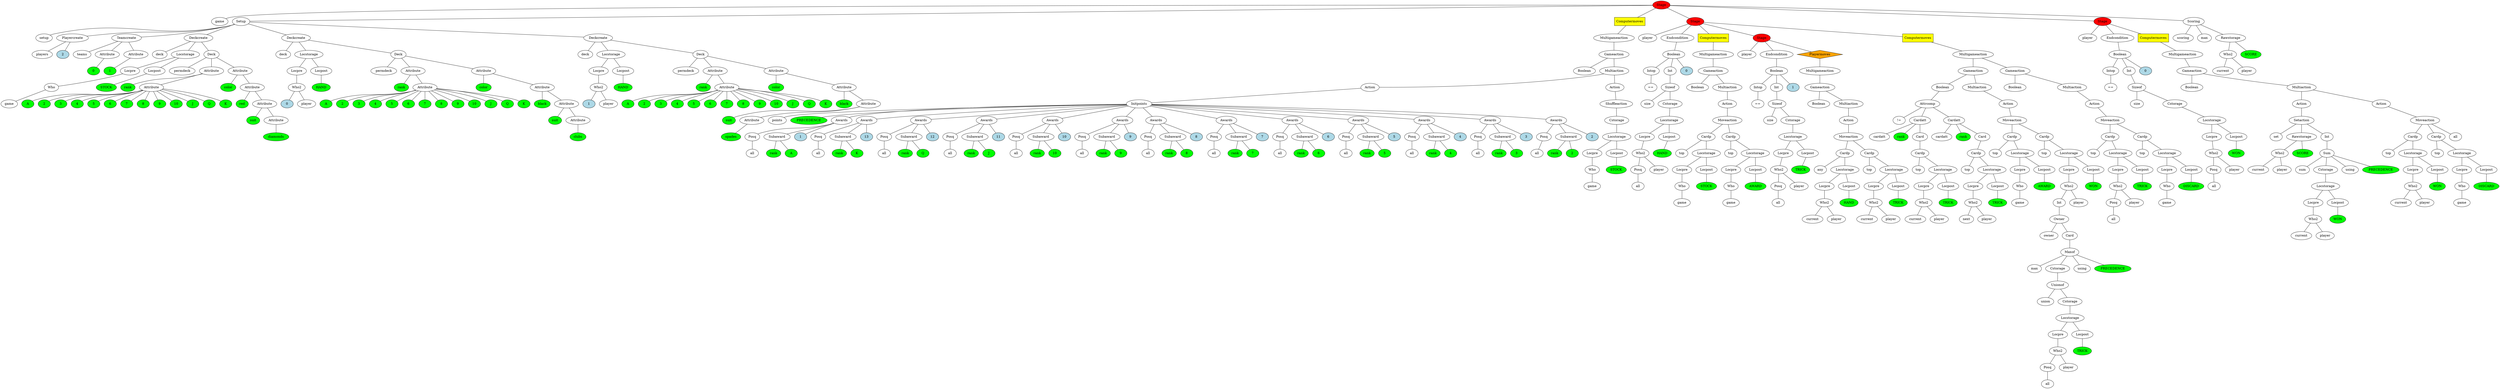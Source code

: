 graph tree{NODE0 [label="Stage" style=filled fillcolor="red"]
NODE0_1 [label="game"]
NODE0 -- NODE0_1
NODE0_2 [label="Setup" ]
NODE0_2_1 [label="setup"]
NODE0_2 -- NODE0_2_1
NODE0_2_2 [label="Playercreate" ]
NODE0_2_2_2 [label="players"]
NODE0_2_2 -- NODE0_2_2_2
NODE0_2_2_3 [label="2" style=filled fillcolor="lightblue"]
NODE0_2_2 -- NODE0_2_2_3
NODE0_2 -- NODE0_2_2
NODE0_2_4 [label="Teamcreate" ]
NODE0_2_4_1 [label="teams"]
NODE0_2_4 -- NODE0_2_4_1
NODE0_2_4_2 [label="Attribute" ]
NODE0_2_4_2_1 [fillcolor="green" style=filled label="0"]
NODE0_2_4_2 -- NODE0_2_4_2_1
NODE0_2_4 -- NODE0_2_4_2
NODE0_2_4_3 [label="Attribute" ]
NODE0_2_4_3_1 [fillcolor="green" style=filled label="1"]
NODE0_2_4_3 -- NODE0_2_4_3_1
NODE0_2_4 -- NODE0_2_4_3
NODE0_2 -- NODE0_2_4
NODE0_2_6 [label="Deckcreate" ]
NODE0_2_6_2 [label="deck"]
NODE0_2_6 -- NODE0_2_6_2
NODE0_2_6_3 [label="Locstorage" ]
NODE0_2_6_3_1 [label="Locpre" ]
NODE0_2_6_3_1_0 [label="Who" ]
NODE0_2_6_3_1_0_0 [label="game"]
NODE0_2_6_3_1_0 -- NODE0_2_6_3_1_0_0
NODE0_2_6_3_1 -- NODE0_2_6_3_1_0
NODE0_2_6_3 -- NODE0_2_6_3_1
NODE0_2_6_3_3 [label="Locpost" ]
NODE0_2_6_3_3_0 [fillcolor="green" style=filled label="STOCK"]
NODE0_2_6_3_3 -- NODE0_2_6_3_3_0
NODE0_2_6_3 -- NODE0_2_6_3_3
NODE0_2_6 -- NODE0_2_6_3
NODE0_2_6_4 [label="Deck" ]
NODE0_2_6_4_1 [label="permdeck"]
NODE0_2_6_4 -- NODE0_2_6_4_1
NODE0_2_6_4_2 [label="Attribute" ]
NODE0_2_6_4_2_1 [fillcolor="green" style=filled label="rank"]
NODE0_2_6_4_2 -- NODE0_2_6_4_2_1
NODE0_2_6_4_2_2 [label="Attribute" ]
NODE0_2_6_4_2_2_1 [fillcolor="green" style=filled label="A"]
NODE0_2_6_4_2_2 -- NODE0_2_6_4_2_2_1
NODE0_2_6_4_2_2_3 [fillcolor="green" style=filled label="2"]
NODE0_2_6_4_2_2 -- NODE0_2_6_4_2_2_3
NODE0_2_6_4_2_2_5 [fillcolor="green" style=filled label="3"]
NODE0_2_6_4_2_2 -- NODE0_2_6_4_2_2_5
NODE0_2_6_4_2_2_7 [fillcolor="green" style=filled label="4"]
NODE0_2_6_4_2_2 -- NODE0_2_6_4_2_2_7
NODE0_2_6_4_2_2_9 [fillcolor="green" style=filled label="5"]
NODE0_2_6_4_2_2 -- NODE0_2_6_4_2_2_9
NODE0_2_6_4_2_2_11 [fillcolor="green" style=filled label="6"]
NODE0_2_6_4_2_2 -- NODE0_2_6_4_2_2_11
NODE0_2_6_4_2_2_13 [fillcolor="green" style=filled label="7"]
NODE0_2_6_4_2_2 -- NODE0_2_6_4_2_2_13
NODE0_2_6_4_2_2_15 [fillcolor="green" style=filled label="8"]
NODE0_2_6_4_2_2 -- NODE0_2_6_4_2_2_15
NODE0_2_6_4_2_2_17 [fillcolor="green" style=filled label="9"]
NODE0_2_6_4_2_2 -- NODE0_2_6_4_2_2_17
NODE0_2_6_4_2_2_19 [fillcolor="green" style=filled label="10"]
NODE0_2_6_4_2_2 -- NODE0_2_6_4_2_2_19
NODE0_2_6_4_2_2_21 [fillcolor="green" style=filled label="J"]
NODE0_2_6_4_2_2 -- NODE0_2_6_4_2_2_21
NODE0_2_6_4_2_2_23 [fillcolor="green" style=filled label="Q"]
NODE0_2_6_4_2_2 -- NODE0_2_6_4_2_2_23
NODE0_2_6_4_2_2_25 [fillcolor="green" style=filled label="K"]
NODE0_2_6_4_2_2 -- NODE0_2_6_4_2_2_25
NODE0_2_6_4_2 -- NODE0_2_6_4_2_2
NODE0_2_6_4 -- NODE0_2_6_4_2
NODE0_2_6_4_3 [label="Attribute" ]
NODE0_2_6_4_3_1 [fillcolor="green" style=filled label="color"]
NODE0_2_6_4_3 -- NODE0_2_6_4_3_1
NODE0_2_6_4_3_2 [label="Attribute" ]
NODE0_2_6_4_3_2_1 [fillcolor="green" style=filled label="red"]
NODE0_2_6_4_3_2 -- NODE0_2_6_4_3_2_1
NODE0_2_6_4_3_2_2 [label="Attribute" ]
NODE0_2_6_4_3_2_2_1 [fillcolor="green" style=filled label="suit"]
NODE0_2_6_4_3_2_2 -- NODE0_2_6_4_3_2_2_1
NODE0_2_6_4_3_2_2_2 [label="Attribute" ]
NODE0_2_6_4_3_2_2_2_1 [fillcolor="green" style=filled label="diamonds"]
NODE0_2_6_4_3_2_2_2 -- NODE0_2_6_4_3_2_2_2_1
NODE0_2_6_4_3_2_2 -- NODE0_2_6_4_3_2_2_2
NODE0_2_6_4_3_2 -- NODE0_2_6_4_3_2_2
NODE0_2_6_4_3 -- NODE0_2_6_4_3_2
NODE0_2_6_4 -- NODE0_2_6_4_3
NODE0_2_6 -- NODE0_2_6_4
NODE0_2 -- NODE0_2_6
NODE0_2_7 [label="Deckcreate" ]
NODE0_2_7_2 [label="deck"]
NODE0_2_7 -- NODE0_2_7_2
NODE0_2_7_3 [label="Locstorage" ]
NODE0_2_7_3_1 [label="Locpre" ]
NODE0_2_7_3_1_0 [label="Who2" ]
NODE0_2_7_3_1_0_1 [label="0" style=filled fillcolor="lightblue"]
NODE0_2_7_3_1_0 -- NODE0_2_7_3_1_0_1
NODE0_2_7_3_1_0_2 [label="player"]
NODE0_2_7_3_1_0 -- NODE0_2_7_3_1_0_2
NODE0_2_7_3_1 -- NODE0_2_7_3_1_0
NODE0_2_7_3 -- NODE0_2_7_3_1
NODE0_2_7_3_3 [label="Locpost" ]
NODE0_2_7_3_3_0 [fillcolor="green" style=filled label="HAND"]
NODE0_2_7_3_3 -- NODE0_2_7_3_3_0
NODE0_2_7_3 -- NODE0_2_7_3_3
NODE0_2_7 -- NODE0_2_7_3
NODE0_2_7_4 [label="Deck" ]
NODE0_2_7_4_1 [label="permdeck"]
NODE0_2_7_4 -- NODE0_2_7_4_1
NODE0_2_7_4_2 [label="Attribute" ]
NODE0_2_7_4_2_1 [fillcolor="green" style=filled label="rank"]
NODE0_2_7_4_2 -- NODE0_2_7_4_2_1
NODE0_2_7_4_2_2 [label="Attribute" ]
NODE0_2_7_4_2_2_1 [fillcolor="green" style=filled label="A"]
NODE0_2_7_4_2_2 -- NODE0_2_7_4_2_2_1
NODE0_2_7_4_2_2_3 [fillcolor="green" style=filled label="2"]
NODE0_2_7_4_2_2 -- NODE0_2_7_4_2_2_3
NODE0_2_7_4_2_2_5 [fillcolor="green" style=filled label="3"]
NODE0_2_7_4_2_2 -- NODE0_2_7_4_2_2_5
NODE0_2_7_4_2_2_7 [fillcolor="green" style=filled label="4"]
NODE0_2_7_4_2_2 -- NODE0_2_7_4_2_2_7
NODE0_2_7_4_2_2_9 [fillcolor="green" style=filled label="5"]
NODE0_2_7_4_2_2 -- NODE0_2_7_4_2_2_9
NODE0_2_7_4_2_2_11 [fillcolor="green" style=filled label="6"]
NODE0_2_7_4_2_2 -- NODE0_2_7_4_2_2_11
NODE0_2_7_4_2_2_13 [fillcolor="green" style=filled label="7"]
NODE0_2_7_4_2_2 -- NODE0_2_7_4_2_2_13
NODE0_2_7_4_2_2_15 [fillcolor="green" style=filled label="8"]
NODE0_2_7_4_2_2 -- NODE0_2_7_4_2_2_15
NODE0_2_7_4_2_2_17 [fillcolor="green" style=filled label="9"]
NODE0_2_7_4_2_2 -- NODE0_2_7_4_2_2_17
NODE0_2_7_4_2_2_19 [fillcolor="green" style=filled label="10"]
NODE0_2_7_4_2_2 -- NODE0_2_7_4_2_2_19
NODE0_2_7_4_2_2_21 [fillcolor="green" style=filled label="J"]
NODE0_2_7_4_2_2 -- NODE0_2_7_4_2_2_21
NODE0_2_7_4_2_2_23 [fillcolor="green" style=filled label="Q"]
NODE0_2_7_4_2_2 -- NODE0_2_7_4_2_2_23
NODE0_2_7_4_2_2_25 [fillcolor="green" style=filled label="K"]
NODE0_2_7_4_2_2 -- NODE0_2_7_4_2_2_25
NODE0_2_7_4_2 -- NODE0_2_7_4_2_2
NODE0_2_7_4 -- NODE0_2_7_4_2
NODE0_2_7_4_3 [label="Attribute" ]
NODE0_2_7_4_3_1 [fillcolor="green" style=filled label="color"]
NODE0_2_7_4_3 -- NODE0_2_7_4_3_1
NODE0_2_7_4_3_2 [label="Attribute" ]
NODE0_2_7_4_3_2_1 [fillcolor="green" style=filled label="black"]
NODE0_2_7_4_3_2 -- NODE0_2_7_4_3_2_1
NODE0_2_7_4_3_2_2 [label="Attribute" ]
NODE0_2_7_4_3_2_2_1 [fillcolor="green" style=filled label="suit"]
NODE0_2_7_4_3_2_2 -- NODE0_2_7_4_3_2_2_1
NODE0_2_7_4_3_2_2_2 [label="Attribute" ]
NODE0_2_7_4_3_2_2_2_1 [fillcolor="green" style=filled label="clubs"]
NODE0_2_7_4_3_2_2_2 -- NODE0_2_7_4_3_2_2_2_1
NODE0_2_7_4_3_2_2 -- NODE0_2_7_4_3_2_2_2
NODE0_2_7_4_3_2 -- NODE0_2_7_4_3_2_2
NODE0_2_7_4_3 -- NODE0_2_7_4_3_2
NODE0_2_7_4 -- NODE0_2_7_4_3
NODE0_2_7 -- NODE0_2_7_4
NODE0_2 -- NODE0_2_7
NODE0_2_8 [label="Deckcreate" ]
NODE0_2_8_2 [label="deck"]
NODE0_2_8 -- NODE0_2_8_2
NODE0_2_8_3 [label="Locstorage" ]
NODE0_2_8_3_1 [label="Locpre" ]
NODE0_2_8_3_1_0 [label="Who2" ]
NODE0_2_8_3_1_0_1 [label="1" style=filled fillcolor="lightblue"]
NODE0_2_8_3_1_0 -- NODE0_2_8_3_1_0_1
NODE0_2_8_3_1_0_2 [label="player"]
NODE0_2_8_3_1_0 -- NODE0_2_8_3_1_0_2
NODE0_2_8_3_1 -- NODE0_2_8_3_1_0
NODE0_2_8_3 -- NODE0_2_8_3_1
NODE0_2_8_3_3 [label="Locpost" ]
NODE0_2_8_3_3_0 [fillcolor="green" style=filled label="HAND"]
NODE0_2_8_3_3 -- NODE0_2_8_3_3_0
NODE0_2_8_3 -- NODE0_2_8_3_3
NODE0_2_8 -- NODE0_2_8_3
NODE0_2_8_4 [label="Deck" ]
NODE0_2_8_4_1 [label="permdeck"]
NODE0_2_8_4 -- NODE0_2_8_4_1
NODE0_2_8_4_2 [label="Attribute" ]
NODE0_2_8_4_2_1 [fillcolor="green" style=filled label="rank"]
NODE0_2_8_4_2 -- NODE0_2_8_4_2_1
NODE0_2_8_4_2_2 [label="Attribute" ]
NODE0_2_8_4_2_2_1 [fillcolor="green" style=filled label="A"]
NODE0_2_8_4_2_2 -- NODE0_2_8_4_2_2_1
NODE0_2_8_4_2_2_3 [fillcolor="green" style=filled label="2"]
NODE0_2_8_4_2_2 -- NODE0_2_8_4_2_2_3
NODE0_2_8_4_2_2_5 [fillcolor="green" style=filled label="3"]
NODE0_2_8_4_2_2 -- NODE0_2_8_4_2_2_5
NODE0_2_8_4_2_2_7 [fillcolor="green" style=filled label="4"]
NODE0_2_8_4_2_2 -- NODE0_2_8_4_2_2_7
NODE0_2_8_4_2_2_9 [fillcolor="green" style=filled label="5"]
NODE0_2_8_4_2_2 -- NODE0_2_8_4_2_2_9
NODE0_2_8_4_2_2_11 [fillcolor="green" style=filled label="6"]
NODE0_2_8_4_2_2 -- NODE0_2_8_4_2_2_11
NODE0_2_8_4_2_2_13 [fillcolor="green" style=filled label="7"]
NODE0_2_8_4_2_2 -- NODE0_2_8_4_2_2_13
NODE0_2_8_4_2_2_15 [fillcolor="green" style=filled label="8"]
NODE0_2_8_4_2_2 -- NODE0_2_8_4_2_2_15
NODE0_2_8_4_2_2_17 [fillcolor="green" style=filled label="9"]
NODE0_2_8_4_2_2 -- NODE0_2_8_4_2_2_17
NODE0_2_8_4_2_2_19 [fillcolor="green" style=filled label="10"]
NODE0_2_8_4_2_2 -- NODE0_2_8_4_2_2_19
NODE0_2_8_4_2_2_21 [fillcolor="green" style=filled label="J"]
NODE0_2_8_4_2_2 -- NODE0_2_8_4_2_2_21
NODE0_2_8_4_2_2_23 [fillcolor="green" style=filled label="Q"]
NODE0_2_8_4_2_2 -- NODE0_2_8_4_2_2_23
NODE0_2_8_4_2_2_25 [fillcolor="green" style=filled label="K"]
NODE0_2_8_4_2_2 -- NODE0_2_8_4_2_2_25
NODE0_2_8_4_2 -- NODE0_2_8_4_2_2
NODE0_2_8_4 -- NODE0_2_8_4_2
NODE0_2_8_4_3 [label="Attribute" ]
NODE0_2_8_4_3_1 [fillcolor="green" style=filled label="color"]
NODE0_2_8_4_3 -- NODE0_2_8_4_3_1
NODE0_2_8_4_3_2 [label="Attribute" ]
NODE0_2_8_4_3_2_1 [fillcolor="green" style=filled label="black"]
NODE0_2_8_4_3_2 -- NODE0_2_8_4_3_2_1
NODE0_2_8_4_3_2_2 [label="Attribute" ]
NODE0_2_8_4_3_2_2_1 [fillcolor="green" style=filled label="suit"]
NODE0_2_8_4_3_2_2 -- NODE0_2_8_4_3_2_2_1
NODE0_2_8_4_3_2_2_2 [label="Attribute" ]
NODE0_2_8_4_3_2_2_2_1 [fillcolor="green" style=filled label="spades"]
NODE0_2_8_4_3_2_2_2 -- NODE0_2_8_4_3_2_2_2_1
NODE0_2_8_4_3_2_2 -- NODE0_2_8_4_3_2_2_2
NODE0_2_8_4_3_2 -- NODE0_2_8_4_3_2_2
NODE0_2_8_4_3 -- NODE0_2_8_4_3_2
NODE0_2_8_4 -- NODE0_2_8_4_3
NODE0_2_8 -- NODE0_2_8_4
NODE0_2 -- NODE0_2_8
NODE0 -- NODE0_2
NODE0_3 [label="Computermoves"  style=filled shape=box fillcolor="yellow"]
NODE0_3_2 [label="Multigameaction" ]
NODE0_3_2_0 [label="Gameaction" ]
NODE0_3_2_0_1 [label="Boolean" ]
NODE0_3_2_0 -- NODE0_3_2_0_1
NODE0_3_2_0_2 [label="Multiaction" ]
NODE0_3_2_0_2_0 [label="Action" ]
NODE0_3_2_0_2_0_1 [label="Initpoints" ]
NODE0_3_2_0_2_0_1_1 [label="points"]
NODE0_3_2_0_2_0_1 -- NODE0_3_2_0_2_0_1_1
NODE0_3_2_0_2_0_1_2 [fillcolor="green" style=filled label="PRECEDENCE"]
NODE0_3_2_0_2_0_1 -- NODE0_3_2_0_2_0_1_2
NODE0_3_2_0_2_0_1_4 [label="Awards" ]
NODE0_3_2_0_2_0_1_4_1 [label="Posq" ]
NODE0_3_2_0_2_0_1_4_1_0 [label="all"]
NODE0_3_2_0_2_0_1_4_1 -- NODE0_3_2_0_2_0_1_4_1_0
NODE0_3_2_0_2_0_1_4 -- NODE0_3_2_0_2_0_1_4_1
NODE0_3_2_0_2_0_1_4_2 [label="Subaward" ]
NODE0_3_2_0_2_0_1_4_2_1 [fillcolor="green" style=filled label="rank"]
NODE0_3_2_0_2_0_1_4_2 -- NODE0_3_2_0_2_0_1_4_2_1
NODE0_3_2_0_2_0_1_4_2_3 [fillcolor="green" style=filled label="A"]
NODE0_3_2_0_2_0_1_4_2 -- NODE0_3_2_0_2_0_1_4_2_3
NODE0_3_2_0_2_0_1_4 -- NODE0_3_2_0_2_0_1_4_2
NODE0_3_2_0_2_0_1_4_3 [label="1" style=filled fillcolor="lightblue"]
NODE0_3_2_0_2_0_1_4 -- NODE0_3_2_0_2_0_1_4_3
NODE0_3_2_0_2_0_1 -- NODE0_3_2_0_2_0_1_4
NODE0_3_2_0_2_0_1_5 [label="Awards" ]
NODE0_3_2_0_2_0_1_5_1 [label="Posq" ]
NODE0_3_2_0_2_0_1_5_1_0 [label="all"]
NODE0_3_2_0_2_0_1_5_1 -- NODE0_3_2_0_2_0_1_5_1_0
NODE0_3_2_0_2_0_1_5 -- NODE0_3_2_0_2_0_1_5_1
NODE0_3_2_0_2_0_1_5_2 [label="Subaward" ]
NODE0_3_2_0_2_0_1_5_2_1 [fillcolor="green" style=filled label="rank"]
NODE0_3_2_0_2_0_1_5_2 -- NODE0_3_2_0_2_0_1_5_2_1
NODE0_3_2_0_2_0_1_5_2_3 [fillcolor="green" style=filled label="K"]
NODE0_3_2_0_2_0_1_5_2 -- NODE0_3_2_0_2_0_1_5_2_3
NODE0_3_2_0_2_0_1_5 -- NODE0_3_2_0_2_0_1_5_2
NODE0_3_2_0_2_0_1_5_3 [label="13" style=filled fillcolor="lightblue"]
NODE0_3_2_0_2_0_1_5 -- NODE0_3_2_0_2_0_1_5_3
NODE0_3_2_0_2_0_1 -- NODE0_3_2_0_2_0_1_5
NODE0_3_2_0_2_0_1_6 [label="Awards" ]
NODE0_3_2_0_2_0_1_6_1 [label="Posq" ]
NODE0_3_2_0_2_0_1_6_1_0 [label="all"]
NODE0_3_2_0_2_0_1_6_1 -- NODE0_3_2_0_2_0_1_6_1_0
NODE0_3_2_0_2_0_1_6 -- NODE0_3_2_0_2_0_1_6_1
NODE0_3_2_0_2_0_1_6_2 [label="Subaward" ]
NODE0_3_2_0_2_0_1_6_2_1 [fillcolor="green" style=filled label="rank"]
NODE0_3_2_0_2_0_1_6_2 -- NODE0_3_2_0_2_0_1_6_2_1
NODE0_3_2_0_2_0_1_6_2_3 [fillcolor="green" style=filled label="Q"]
NODE0_3_2_0_2_0_1_6_2 -- NODE0_3_2_0_2_0_1_6_2_3
NODE0_3_2_0_2_0_1_6 -- NODE0_3_2_0_2_0_1_6_2
NODE0_3_2_0_2_0_1_6_3 [label="12" style=filled fillcolor="lightblue"]
NODE0_3_2_0_2_0_1_6 -- NODE0_3_2_0_2_0_1_6_3
NODE0_3_2_0_2_0_1 -- NODE0_3_2_0_2_0_1_6
NODE0_3_2_0_2_0_1_7 [label="Awards" ]
NODE0_3_2_0_2_0_1_7_1 [label="Posq" ]
NODE0_3_2_0_2_0_1_7_1_0 [label="all"]
NODE0_3_2_0_2_0_1_7_1 -- NODE0_3_2_0_2_0_1_7_1_0
NODE0_3_2_0_2_0_1_7 -- NODE0_3_2_0_2_0_1_7_1
NODE0_3_2_0_2_0_1_7_2 [label="Subaward" ]
NODE0_3_2_0_2_0_1_7_2_1 [fillcolor="green" style=filled label="rank"]
NODE0_3_2_0_2_0_1_7_2 -- NODE0_3_2_0_2_0_1_7_2_1
NODE0_3_2_0_2_0_1_7_2_3 [fillcolor="green" style=filled label="J"]
NODE0_3_2_0_2_0_1_7_2 -- NODE0_3_2_0_2_0_1_7_2_3
NODE0_3_2_0_2_0_1_7 -- NODE0_3_2_0_2_0_1_7_2
NODE0_3_2_0_2_0_1_7_3 [label="11" style=filled fillcolor="lightblue"]
NODE0_3_2_0_2_0_1_7 -- NODE0_3_2_0_2_0_1_7_3
NODE0_3_2_0_2_0_1 -- NODE0_3_2_0_2_0_1_7
NODE0_3_2_0_2_0_1_8 [label="Awards" ]
NODE0_3_2_0_2_0_1_8_1 [label="Posq" ]
NODE0_3_2_0_2_0_1_8_1_0 [label="all"]
NODE0_3_2_0_2_0_1_8_1 -- NODE0_3_2_0_2_0_1_8_1_0
NODE0_3_2_0_2_0_1_8 -- NODE0_3_2_0_2_0_1_8_1
NODE0_3_2_0_2_0_1_8_2 [label="Subaward" ]
NODE0_3_2_0_2_0_1_8_2_1 [fillcolor="green" style=filled label="rank"]
NODE0_3_2_0_2_0_1_8_2 -- NODE0_3_2_0_2_0_1_8_2_1
NODE0_3_2_0_2_0_1_8_2_3 [fillcolor="green" style=filled label="10"]
NODE0_3_2_0_2_0_1_8_2 -- NODE0_3_2_0_2_0_1_8_2_3
NODE0_3_2_0_2_0_1_8 -- NODE0_3_2_0_2_0_1_8_2
NODE0_3_2_0_2_0_1_8_3 [label="10" style=filled fillcolor="lightblue"]
NODE0_3_2_0_2_0_1_8 -- NODE0_3_2_0_2_0_1_8_3
NODE0_3_2_0_2_0_1 -- NODE0_3_2_0_2_0_1_8
NODE0_3_2_0_2_0_1_9 [label="Awards" ]
NODE0_3_2_0_2_0_1_9_1 [label="Posq" ]
NODE0_3_2_0_2_0_1_9_1_0 [label="all"]
NODE0_3_2_0_2_0_1_9_1 -- NODE0_3_2_0_2_0_1_9_1_0
NODE0_3_2_0_2_0_1_9 -- NODE0_3_2_0_2_0_1_9_1
NODE0_3_2_0_2_0_1_9_2 [label="Subaward" ]
NODE0_3_2_0_2_0_1_9_2_1 [fillcolor="green" style=filled label="rank"]
NODE0_3_2_0_2_0_1_9_2 -- NODE0_3_2_0_2_0_1_9_2_1
NODE0_3_2_0_2_0_1_9_2_3 [fillcolor="green" style=filled label="9"]
NODE0_3_2_0_2_0_1_9_2 -- NODE0_3_2_0_2_0_1_9_2_3
NODE0_3_2_0_2_0_1_9 -- NODE0_3_2_0_2_0_1_9_2
NODE0_3_2_0_2_0_1_9_3 [label="9" style=filled fillcolor="lightblue"]
NODE0_3_2_0_2_0_1_9 -- NODE0_3_2_0_2_0_1_9_3
NODE0_3_2_0_2_0_1 -- NODE0_3_2_0_2_0_1_9
NODE0_3_2_0_2_0_1_10 [label="Awards" ]
NODE0_3_2_0_2_0_1_10_1 [label="Posq" ]
NODE0_3_2_0_2_0_1_10_1_0 [label="all"]
NODE0_3_2_0_2_0_1_10_1 -- NODE0_3_2_0_2_0_1_10_1_0
NODE0_3_2_0_2_0_1_10 -- NODE0_3_2_0_2_0_1_10_1
NODE0_3_2_0_2_0_1_10_2 [label="Subaward" ]
NODE0_3_2_0_2_0_1_10_2_1 [fillcolor="green" style=filled label="rank"]
NODE0_3_2_0_2_0_1_10_2 -- NODE0_3_2_0_2_0_1_10_2_1
NODE0_3_2_0_2_0_1_10_2_3 [fillcolor="green" style=filled label="8"]
NODE0_3_2_0_2_0_1_10_2 -- NODE0_3_2_0_2_0_1_10_2_3
NODE0_3_2_0_2_0_1_10 -- NODE0_3_2_0_2_0_1_10_2
NODE0_3_2_0_2_0_1_10_3 [label="8" style=filled fillcolor="lightblue"]
NODE0_3_2_0_2_0_1_10 -- NODE0_3_2_0_2_0_1_10_3
NODE0_3_2_0_2_0_1 -- NODE0_3_2_0_2_0_1_10
NODE0_3_2_0_2_0_1_11 [label="Awards" ]
NODE0_3_2_0_2_0_1_11_1 [label="Posq" ]
NODE0_3_2_0_2_0_1_11_1_0 [label="all"]
NODE0_3_2_0_2_0_1_11_1 -- NODE0_3_2_0_2_0_1_11_1_0
NODE0_3_2_0_2_0_1_11 -- NODE0_3_2_0_2_0_1_11_1
NODE0_3_2_0_2_0_1_11_2 [label="Subaward" ]
NODE0_3_2_0_2_0_1_11_2_1 [fillcolor="green" style=filled label="rank"]
NODE0_3_2_0_2_0_1_11_2 -- NODE0_3_2_0_2_0_1_11_2_1
NODE0_3_2_0_2_0_1_11_2_3 [fillcolor="green" style=filled label="7"]
NODE0_3_2_0_2_0_1_11_2 -- NODE0_3_2_0_2_0_1_11_2_3
NODE0_3_2_0_2_0_1_11 -- NODE0_3_2_0_2_0_1_11_2
NODE0_3_2_0_2_0_1_11_3 [label="7" style=filled fillcolor="lightblue"]
NODE0_3_2_0_2_0_1_11 -- NODE0_3_2_0_2_0_1_11_3
NODE0_3_2_0_2_0_1 -- NODE0_3_2_0_2_0_1_11
NODE0_3_2_0_2_0_1_12 [label="Awards" ]
NODE0_3_2_0_2_0_1_12_1 [label="Posq" ]
NODE0_3_2_0_2_0_1_12_1_0 [label="all"]
NODE0_3_2_0_2_0_1_12_1 -- NODE0_3_2_0_2_0_1_12_1_0
NODE0_3_2_0_2_0_1_12 -- NODE0_3_2_0_2_0_1_12_1
NODE0_3_2_0_2_0_1_12_2 [label="Subaward" ]
NODE0_3_2_0_2_0_1_12_2_1 [fillcolor="green" style=filled label="rank"]
NODE0_3_2_0_2_0_1_12_2 -- NODE0_3_2_0_2_0_1_12_2_1
NODE0_3_2_0_2_0_1_12_2_3 [fillcolor="green" style=filled label="6"]
NODE0_3_2_0_2_0_1_12_2 -- NODE0_3_2_0_2_0_1_12_2_3
NODE0_3_2_0_2_0_1_12 -- NODE0_3_2_0_2_0_1_12_2
NODE0_3_2_0_2_0_1_12_3 [label="6" style=filled fillcolor="lightblue"]
NODE0_3_2_0_2_0_1_12 -- NODE0_3_2_0_2_0_1_12_3
NODE0_3_2_0_2_0_1 -- NODE0_3_2_0_2_0_1_12
NODE0_3_2_0_2_0_1_13 [label="Awards" ]
NODE0_3_2_0_2_0_1_13_1 [label="Posq" ]
NODE0_3_2_0_2_0_1_13_1_0 [label="all"]
NODE0_3_2_0_2_0_1_13_1 -- NODE0_3_2_0_2_0_1_13_1_0
NODE0_3_2_0_2_0_1_13 -- NODE0_3_2_0_2_0_1_13_1
NODE0_3_2_0_2_0_1_13_2 [label="Subaward" ]
NODE0_3_2_0_2_0_1_13_2_1 [fillcolor="green" style=filled label="rank"]
NODE0_3_2_0_2_0_1_13_2 -- NODE0_3_2_0_2_0_1_13_2_1
NODE0_3_2_0_2_0_1_13_2_3 [fillcolor="green" style=filled label="5"]
NODE0_3_2_0_2_0_1_13_2 -- NODE0_3_2_0_2_0_1_13_2_3
NODE0_3_2_0_2_0_1_13 -- NODE0_3_2_0_2_0_1_13_2
NODE0_3_2_0_2_0_1_13_3 [label="5" style=filled fillcolor="lightblue"]
NODE0_3_2_0_2_0_1_13 -- NODE0_3_2_0_2_0_1_13_3
NODE0_3_2_0_2_0_1 -- NODE0_3_2_0_2_0_1_13
NODE0_3_2_0_2_0_1_14 [label="Awards" ]
NODE0_3_2_0_2_0_1_14_1 [label="Posq" ]
NODE0_3_2_0_2_0_1_14_1_0 [label="all"]
NODE0_3_2_0_2_0_1_14_1 -- NODE0_3_2_0_2_0_1_14_1_0
NODE0_3_2_0_2_0_1_14 -- NODE0_3_2_0_2_0_1_14_1
NODE0_3_2_0_2_0_1_14_2 [label="Subaward" ]
NODE0_3_2_0_2_0_1_14_2_1 [fillcolor="green" style=filled label="rank"]
NODE0_3_2_0_2_0_1_14_2 -- NODE0_3_2_0_2_0_1_14_2_1
NODE0_3_2_0_2_0_1_14_2_3 [fillcolor="green" style=filled label="4"]
NODE0_3_2_0_2_0_1_14_2 -- NODE0_3_2_0_2_0_1_14_2_3
NODE0_3_2_0_2_0_1_14 -- NODE0_3_2_0_2_0_1_14_2
NODE0_3_2_0_2_0_1_14_3 [label="4" style=filled fillcolor="lightblue"]
NODE0_3_2_0_2_0_1_14 -- NODE0_3_2_0_2_0_1_14_3
NODE0_3_2_0_2_0_1 -- NODE0_3_2_0_2_0_1_14
NODE0_3_2_0_2_0_1_15 [label="Awards" ]
NODE0_3_2_0_2_0_1_15_1 [label="Posq" ]
NODE0_3_2_0_2_0_1_15_1_0 [label="all"]
NODE0_3_2_0_2_0_1_15_1 -- NODE0_3_2_0_2_0_1_15_1_0
NODE0_3_2_0_2_0_1_15 -- NODE0_3_2_0_2_0_1_15_1
NODE0_3_2_0_2_0_1_15_2 [label="Subaward" ]
NODE0_3_2_0_2_0_1_15_2_1 [fillcolor="green" style=filled label="rank"]
NODE0_3_2_0_2_0_1_15_2 -- NODE0_3_2_0_2_0_1_15_2_1
NODE0_3_2_0_2_0_1_15_2_3 [fillcolor="green" style=filled label="3"]
NODE0_3_2_0_2_0_1_15_2 -- NODE0_3_2_0_2_0_1_15_2_3
NODE0_3_2_0_2_0_1_15 -- NODE0_3_2_0_2_0_1_15_2
NODE0_3_2_0_2_0_1_15_3 [label="3" style=filled fillcolor="lightblue"]
NODE0_3_2_0_2_0_1_15 -- NODE0_3_2_0_2_0_1_15_3
NODE0_3_2_0_2_0_1 -- NODE0_3_2_0_2_0_1_15
NODE0_3_2_0_2_0_1_16 [label="Awards" ]
NODE0_3_2_0_2_0_1_16_1 [label="Posq" ]
NODE0_3_2_0_2_0_1_16_1_0 [label="all"]
NODE0_3_2_0_2_0_1_16_1 -- NODE0_3_2_0_2_0_1_16_1_0
NODE0_3_2_0_2_0_1_16 -- NODE0_3_2_0_2_0_1_16_1
NODE0_3_2_0_2_0_1_16_2 [label="Subaward" ]
NODE0_3_2_0_2_0_1_16_2_1 [fillcolor="green" style=filled label="rank"]
NODE0_3_2_0_2_0_1_16_2 -- NODE0_3_2_0_2_0_1_16_2_1
NODE0_3_2_0_2_0_1_16_2_3 [fillcolor="green" style=filled label="2"]
NODE0_3_2_0_2_0_1_16_2 -- NODE0_3_2_0_2_0_1_16_2_3
NODE0_3_2_0_2_0_1_16 -- NODE0_3_2_0_2_0_1_16_2
NODE0_3_2_0_2_0_1_16_3 [label="2" style=filled fillcolor="lightblue"]
NODE0_3_2_0_2_0_1_16 -- NODE0_3_2_0_2_0_1_16_3
NODE0_3_2_0_2_0_1 -- NODE0_3_2_0_2_0_1_16
NODE0_3_2_0_2_0 -- NODE0_3_2_0_2_0_1
NODE0_3_2_0_2 -- NODE0_3_2_0_2_0
NODE0_3_2_0_2_1 [label="Action" ]
NODE0_3_2_0_2_1_1 [label="Shuffleaction" ]
NODE0_3_2_0_2_1_1_1 [label="Cstorage" ]
NODE0_3_2_0_2_1_1_1_0 [label="Locstorage" ]
NODE0_3_2_0_2_1_1_1_0_1 [label="Locpre" ]
NODE0_3_2_0_2_1_1_1_0_1_0 [label="Who" ]
NODE0_3_2_0_2_1_1_1_0_1_0_0 [label="game"]
NODE0_3_2_0_2_1_1_1_0_1_0 -- NODE0_3_2_0_2_1_1_1_0_1_0_0
NODE0_3_2_0_2_1_1_1_0_1 -- NODE0_3_2_0_2_1_1_1_0_1_0
NODE0_3_2_0_2_1_1_1_0 -- NODE0_3_2_0_2_1_1_1_0_1
NODE0_3_2_0_2_1_1_1_0_3 [label="Locpost" ]
NODE0_3_2_0_2_1_1_1_0_3_0 [fillcolor="green" style=filled label="STOCK"]
NODE0_3_2_0_2_1_1_1_0_3 -- NODE0_3_2_0_2_1_1_1_0_3_0
NODE0_3_2_0_2_1_1_1_0 -- NODE0_3_2_0_2_1_1_1_0_3
NODE0_3_2_0_2_1_1_1 -- NODE0_3_2_0_2_1_1_1_0
NODE0_3_2_0_2_1_1 -- NODE0_3_2_0_2_1_1_1
NODE0_3_2_0_2_1 -- NODE0_3_2_0_2_1_1
NODE0_3_2_0_2 -- NODE0_3_2_0_2_1
NODE0_3_2_0 -- NODE0_3_2_0_2
NODE0_3_2 -- NODE0_3_2_0
NODE0_3 -- NODE0_3_2
NODE0 -- NODE0_3
NODE0_4 [label="Stage"  style=filled fillcolor="red"]
NODE0_4_2 [label="player"]
NODE0_4 -- NODE0_4_2
NODE0_4_3 [label="Endcondition" ]
NODE0_4_3_2 [label="Boolean" ]
NODE0_4_3_2_1 [label="Intop" ]
NODE0_4_3_2_1_0 [label="=="]
NODE0_4_3_2_1 -- NODE0_4_3_2_1_0
NODE0_4_3_2 -- NODE0_4_3_2_1
NODE0_4_3_2_2 [label="Int" ]
NODE0_4_3_2_2_0 [label="Sizeof" ]
NODE0_4_3_2_2_0_1 [label="size"]
NODE0_4_3_2_2_0 -- NODE0_4_3_2_2_0_1
NODE0_4_3_2_2_0_2 [label="Cstorage" ]
NODE0_4_3_2_2_0_2_0 [label="Locstorage" ]
NODE0_4_3_2_2_0_2_0_1 [label="Locpre" ]
NODE0_4_3_2_2_0_2_0_1_0 [label="Who2" ]
NODE0_4_3_2_2_0_2_0_1_0_1 [label="Posq" ]
NODE0_4_3_2_2_0_2_0_1_0_1_0 [label="all"]
NODE0_4_3_2_2_0_2_0_1_0_1 -- NODE0_4_3_2_2_0_2_0_1_0_1_0
NODE0_4_3_2_2_0_2_0_1_0 -- NODE0_4_3_2_2_0_2_0_1_0_1
NODE0_4_3_2_2_0_2_0_1_0_2 [label="player"]
NODE0_4_3_2_2_0_2_0_1_0 -- NODE0_4_3_2_2_0_2_0_1_0_2
NODE0_4_3_2_2_0_2_0_1 -- NODE0_4_3_2_2_0_2_0_1_0
NODE0_4_3_2_2_0_2_0 -- NODE0_4_3_2_2_0_2_0_1
NODE0_4_3_2_2_0_2_0_3 [label="Locpost" ]
NODE0_4_3_2_2_0_2_0_3_0 [fillcolor="green" style=filled label="HAND"]
NODE0_4_3_2_2_0_2_0_3 -- NODE0_4_3_2_2_0_2_0_3_0
NODE0_4_3_2_2_0_2_0 -- NODE0_4_3_2_2_0_2_0_3
NODE0_4_3_2_2_0_2 -- NODE0_4_3_2_2_0_2_0
NODE0_4_3_2_2_0 -- NODE0_4_3_2_2_0_2
NODE0_4_3_2_2 -- NODE0_4_3_2_2_0
NODE0_4_3_2 -- NODE0_4_3_2_2
NODE0_4_3_2_3 [label="0" style=filled fillcolor="lightblue"]
NODE0_4_3_2 -- NODE0_4_3_2_3
NODE0_4_3 -- NODE0_4_3_2
NODE0_4 -- NODE0_4_3
NODE0_4_4 [label="Computermoves"  style=filled shape=box fillcolor="yellow"]
NODE0_4_4_2 [label="Multigameaction" ]
NODE0_4_4_2_0 [label="Gameaction" ]
NODE0_4_4_2_0_1 [label="Boolean" ]
NODE0_4_4_2_0 -- NODE0_4_4_2_0_1
NODE0_4_4_2_0_2 [label="Multiaction" ]
NODE0_4_4_2_0_2_0 [label="Action" ]
NODE0_4_4_2_0_2_0_1 [label="Moveaction" ]
NODE0_4_4_2_0_2_0_1_1 [label="Cardp" ]
NODE0_4_4_2_0_2_0_1_1_1 [label="top"]
NODE0_4_4_2_0_2_0_1_1 -- NODE0_4_4_2_0_2_0_1_1_1
NODE0_4_4_2_0_2_0_1_1_2 [label="Locstorage" ]
NODE0_4_4_2_0_2_0_1_1_2_1 [label="Locpre" ]
NODE0_4_4_2_0_2_0_1_1_2_1_0 [label="Who" ]
NODE0_4_4_2_0_2_0_1_1_2_1_0_0 [label="game"]
NODE0_4_4_2_0_2_0_1_1_2_1_0 -- NODE0_4_4_2_0_2_0_1_1_2_1_0_0
NODE0_4_4_2_0_2_0_1_1_2_1 -- NODE0_4_4_2_0_2_0_1_1_2_1_0
NODE0_4_4_2_0_2_0_1_1_2 -- NODE0_4_4_2_0_2_0_1_1_2_1
NODE0_4_4_2_0_2_0_1_1_2_3 [label="Locpost" ]
NODE0_4_4_2_0_2_0_1_1_2_3_0 [fillcolor="green" style=filled label="STOCK"]
NODE0_4_4_2_0_2_0_1_1_2_3 -- NODE0_4_4_2_0_2_0_1_1_2_3_0
NODE0_4_4_2_0_2_0_1_1_2 -- NODE0_4_4_2_0_2_0_1_1_2_3
NODE0_4_4_2_0_2_0_1_1 -- NODE0_4_4_2_0_2_0_1_1_2
NODE0_4_4_2_0_2_0_1 -- NODE0_4_4_2_0_2_0_1_1
NODE0_4_4_2_0_2_0_1_2 [label="Cardp" ]
NODE0_4_4_2_0_2_0_1_2_1 [label="top"]
NODE0_4_4_2_0_2_0_1_2 -- NODE0_4_4_2_0_2_0_1_2_1
NODE0_4_4_2_0_2_0_1_2_2 [label="Locstorage" ]
NODE0_4_4_2_0_2_0_1_2_2_1 [label="Locpre" ]
NODE0_4_4_2_0_2_0_1_2_2_1_0 [label="Who" ]
NODE0_4_4_2_0_2_0_1_2_2_1_0_0 [label="game"]
NODE0_4_4_2_0_2_0_1_2_2_1_0 -- NODE0_4_4_2_0_2_0_1_2_2_1_0_0
NODE0_4_4_2_0_2_0_1_2_2_1 -- NODE0_4_4_2_0_2_0_1_2_2_1_0
NODE0_4_4_2_0_2_0_1_2_2 -- NODE0_4_4_2_0_2_0_1_2_2_1
NODE0_4_4_2_0_2_0_1_2_2_3 [label="Locpost" ]
NODE0_4_4_2_0_2_0_1_2_2_3_0 [fillcolor="green" style=filled label="AWARD"]
NODE0_4_4_2_0_2_0_1_2_2_3 -- NODE0_4_4_2_0_2_0_1_2_2_3_0
NODE0_4_4_2_0_2_0_1_2_2 -- NODE0_4_4_2_0_2_0_1_2_2_3
NODE0_4_4_2_0_2_0_1_2 -- NODE0_4_4_2_0_2_0_1_2_2
NODE0_4_4_2_0_2_0_1 -- NODE0_4_4_2_0_2_0_1_2
NODE0_4_4_2_0_2_0 -- NODE0_4_4_2_0_2_0_1
NODE0_4_4_2_0_2 -- NODE0_4_4_2_0_2_0
NODE0_4_4_2_0 -- NODE0_4_4_2_0_2
NODE0_4_4_2 -- NODE0_4_4_2_0
NODE0_4_4 -- NODE0_4_4_2
NODE0_4 -- NODE0_4_4
NODE0_4_5 [label="Stage"  style=filled fillcolor="red"]
NODE0_4_5_2 [label="player"]
NODE0_4_5 -- NODE0_4_5_2
NODE0_4_5_3 [label="Endcondition" ]
NODE0_4_5_3_2 [label="Boolean" ]
NODE0_4_5_3_2_1 [label="Intop" ]
NODE0_4_5_3_2_1_0 [label="=="]
NODE0_4_5_3_2_1 -- NODE0_4_5_3_2_1_0
NODE0_4_5_3_2 -- NODE0_4_5_3_2_1
NODE0_4_5_3_2_2 [label="Int" ]
NODE0_4_5_3_2_2_0 [label="Sizeof" ]
NODE0_4_5_3_2_2_0_1 [label="size"]
NODE0_4_5_3_2_2_0 -- NODE0_4_5_3_2_2_0_1
NODE0_4_5_3_2_2_0_2 [label="Cstorage" ]
NODE0_4_5_3_2_2_0_2_0 [label="Locstorage" ]
NODE0_4_5_3_2_2_0_2_0_1 [label="Locpre" ]
NODE0_4_5_3_2_2_0_2_0_1_0 [label="Who2" ]
NODE0_4_5_3_2_2_0_2_0_1_0_1 [label="Posq" ]
NODE0_4_5_3_2_2_0_2_0_1_0_1_0 [label="all"]
NODE0_4_5_3_2_2_0_2_0_1_0_1 -- NODE0_4_5_3_2_2_0_2_0_1_0_1_0
NODE0_4_5_3_2_2_0_2_0_1_0 -- NODE0_4_5_3_2_2_0_2_0_1_0_1
NODE0_4_5_3_2_2_0_2_0_1_0_2 [label="player"]
NODE0_4_5_3_2_2_0_2_0_1_0 -- NODE0_4_5_3_2_2_0_2_0_1_0_2
NODE0_4_5_3_2_2_0_2_0_1 -- NODE0_4_5_3_2_2_0_2_0_1_0
NODE0_4_5_3_2_2_0_2_0 -- NODE0_4_5_3_2_2_0_2_0_1
NODE0_4_5_3_2_2_0_2_0_3 [label="Locpost" ]
NODE0_4_5_3_2_2_0_2_0_3_0 [fillcolor="green" style=filled label="TRICK"]
NODE0_4_5_3_2_2_0_2_0_3 -- NODE0_4_5_3_2_2_0_2_0_3_0
NODE0_4_5_3_2_2_0_2_0 -- NODE0_4_5_3_2_2_0_2_0_3
NODE0_4_5_3_2_2_0_2 -- NODE0_4_5_3_2_2_0_2_0
NODE0_4_5_3_2_2_0 -- NODE0_4_5_3_2_2_0_2
NODE0_4_5_3_2_2 -- NODE0_4_5_3_2_2_0
NODE0_4_5_3_2 -- NODE0_4_5_3_2_2
NODE0_4_5_3_2_3 [label="1" style=filled fillcolor="lightblue"]
NODE0_4_5_3_2 -- NODE0_4_5_3_2_3
NODE0_4_5_3 -- NODE0_4_5_3_2
NODE0_4_5 -- NODE0_4_5_3
NODE0_4_5_4 [label="Playermoves"  style=filled shape=diamond fillcolor="orange"]
NODE0_4_5_4_2 [label="Multigameaction" ]
NODE0_4_5_4_2_0 [label="Gameaction" ]
NODE0_4_5_4_2_0_1 [label="Boolean" ]
NODE0_4_5_4_2_0 -- NODE0_4_5_4_2_0_1
NODE0_4_5_4_2_0_2 [label="Multiaction" ]
NODE0_4_5_4_2_0_2_0 [label="Action" ]
NODE0_4_5_4_2_0_2_0_1 [label="Moveaction" ]
NODE0_4_5_4_2_0_2_0_1_1 [label="Cardp" ]
NODE0_4_5_4_2_0_2_0_1_1_1 [label="any"]
NODE0_4_5_4_2_0_2_0_1_1 -- NODE0_4_5_4_2_0_2_0_1_1_1
NODE0_4_5_4_2_0_2_0_1_1_2 [label="Locstorage" ]
NODE0_4_5_4_2_0_2_0_1_1_2_1 [label="Locpre" ]
NODE0_4_5_4_2_0_2_0_1_1_2_1_0 [label="Who2" ]
NODE0_4_5_4_2_0_2_0_1_1_2_1_0_1 [label="current"]
NODE0_4_5_4_2_0_2_0_1_1_2_1_0 -- NODE0_4_5_4_2_0_2_0_1_1_2_1_0_1
NODE0_4_5_4_2_0_2_0_1_1_2_1_0_2 [label="player"]
NODE0_4_5_4_2_0_2_0_1_1_2_1_0 -- NODE0_4_5_4_2_0_2_0_1_1_2_1_0_2
NODE0_4_5_4_2_0_2_0_1_1_2_1 -- NODE0_4_5_4_2_0_2_0_1_1_2_1_0
NODE0_4_5_4_2_0_2_0_1_1_2 -- NODE0_4_5_4_2_0_2_0_1_1_2_1
NODE0_4_5_4_2_0_2_0_1_1_2_3 [label="Locpost" ]
NODE0_4_5_4_2_0_2_0_1_1_2_3_0 [fillcolor="green" style=filled label="HAND"]
NODE0_4_5_4_2_0_2_0_1_1_2_3 -- NODE0_4_5_4_2_0_2_0_1_1_2_3_0
NODE0_4_5_4_2_0_2_0_1_1_2 -- NODE0_4_5_4_2_0_2_0_1_1_2_3
NODE0_4_5_4_2_0_2_0_1_1 -- NODE0_4_5_4_2_0_2_0_1_1_2
NODE0_4_5_4_2_0_2_0_1 -- NODE0_4_5_4_2_0_2_0_1_1
NODE0_4_5_4_2_0_2_0_1_2 [label="Cardp" ]
NODE0_4_5_4_2_0_2_0_1_2_1 [label="top"]
NODE0_4_5_4_2_0_2_0_1_2 -- NODE0_4_5_4_2_0_2_0_1_2_1
NODE0_4_5_4_2_0_2_0_1_2_2 [label="Locstorage" ]
NODE0_4_5_4_2_0_2_0_1_2_2_1 [label="Locpre" ]
NODE0_4_5_4_2_0_2_0_1_2_2_1_0 [label="Who2" ]
NODE0_4_5_4_2_0_2_0_1_2_2_1_0_1 [label="current"]
NODE0_4_5_4_2_0_2_0_1_2_2_1_0 -- NODE0_4_5_4_2_0_2_0_1_2_2_1_0_1
NODE0_4_5_4_2_0_2_0_1_2_2_1_0_2 [label="player"]
NODE0_4_5_4_2_0_2_0_1_2_2_1_0 -- NODE0_4_5_4_2_0_2_0_1_2_2_1_0_2
NODE0_4_5_4_2_0_2_0_1_2_2_1 -- NODE0_4_5_4_2_0_2_0_1_2_2_1_0
NODE0_4_5_4_2_0_2_0_1_2_2 -- NODE0_4_5_4_2_0_2_0_1_2_2_1
NODE0_4_5_4_2_0_2_0_1_2_2_3 [label="Locpost" ]
NODE0_4_5_4_2_0_2_0_1_2_2_3_0 [fillcolor="green" style=filled label="TRICK"]
NODE0_4_5_4_2_0_2_0_1_2_2_3 -- NODE0_4_5_4_2_0_2_0_1_2_2_3_0
NODE0_4_5_4_2_0_2_0_1_2_2 -- NODE0_4_5_4_2_0_2_0_1_2_2_3
NODE0_4_5_4_2_0_2_0_1_2 -- NODE0_4_5_4_2_0_2_0_1_2_2
NODE0_4_5_4_2_0_2_0_1 -- NODE0_4_5_4_2_0_2_0_1_2
NODE0_4_5_4_2_0_2_0 -- NODE0_4_5_4_2_0_2_0_1
NODE0_4_5_4_2_0_2 -- NODE0_4_5_4_2_0_2_0
NODE0_4_5_4_2_0 -- NODE0_4_5_4_2_0_2
NODE0_4_5_4_2 -- NODE0_4_5_4_2_0
NODE0_4_5_4 -- NODE0_4_5_4_2
NODE0_4_5 -- NODE0_4_5_4
NODE0_4 -- NODE0_4_5
NODE0_4_6 [label="Computermoves"  style=filled shape=box fillcolor="yellow"]
NODE0_4_6_2 [label="Multigameaction" ]
NODE0_4_6_2_0 [label="Gameaction" ]
NODE0_4_6_2_0_1 [label="Boolean" ]
NODE0_4_6_2_0_1_1 [label="Attrcomp" ]
NODE0_4_6_2_0_1_1_0 [label="!="]
NODE0_4_6_2_0_1_1 -- NODE0_4_6_2_0_1_1_0
NODE0_4_6_2_0_1_1_1 [label="Cardatt" ]
NODE0_4_6_2_0_1_1_1_1 [label="cardatt"]
NODE0_4_6_2_0_1_1_1 -- NODE0_4_6_2_0_1_1_1_1
NODE0_4_6_2_0_1_1_1_2 [fillcolor="green" style=filled label="rank"]
NODE0_4_6_2_0_1_1_1 -- NODE0_4_6_2_0_1_1_1_2
NODE0_4_6_2_0_1_1_1_3 [label="Card" ]
NODE0_4_6_2_0_1_1_1_3_0 [label="Cardp" ]
NODE0_4_6_2_0_1_1_1_3_0_1 [label="top"]
NODE0_4_6_2_0_1_1_1_3_0 -- NODE0_4_6_2_0_1_1_1_3_0_1
NODE0_4_6_2_0_1_1_1_3_0_2 [label="Locstorage" ]
NODE0_4_6_2_0_1_1_1_3_0_2_1 [label="Locpre" ]
NODE0_4_6_2_0_1_1_1_3_0_2_1_0 [label="Who2" ]
NODE0_4_6_2_0_1_1_1_3_0_2_1_0_1 [label="current"]
NODE0_4_6_2_0_1_1_1_3_0_2_1_0 -- NODE0_4_6_2_0_1_1_1_3_0_2_1_0_1
NODE0_4_6_2_0_1_1_1_3_0_2_1_0_2 [label="player"]
NODE0_4_6_2_0_1_1_1_3_0_2_1_0 -- NODE0_4_6_2_0_1_1_1_3_0_2_1_0_2
NODE0_4_6_2_0_1_1_1_3_0_2_1 -- NODE0_4_6_2_0_1_1_1_3_0_2_1_0
NODE0_4_6_2_0_1_1_1_3_0_2 -- NODE0_4_6_2_0_1_1_1_3_0_2_1
NODE0_4_6_2_0_1_1_1_3_0_2_3 [label="Locpost" ]
NODE0_4_6_2_0_1_1_1_3_0_2_3_0 [fillcolor="green" style=filled label="TRICK"]
NODE0_4_6_2_0_1_1_1_3_0_2_3 -- NODE0_4_6_2_0_1_1_1_3_0_2_3_0
NODE0_4_6_2_0_1_1_1_3_0_2 -- NODE0_4_6_2_0_1_1_1_3_0_2_3
NODE0_4_6_2_0_1_1_1_3_0 -- NODE0_4_6_2_0_1_1_1_3_0_2
NODE0_4_6_2_0_1_1_1_3 -- NODE0_4_6_2_0_1_1_1_3_0
NODE0_4_6_2_0_1_1_1 -- NODE0_4_6_2_0_1_1_1_3
NODE0_4_6_2_0_1_1 -- NODE0_4_6_2_0_1_1_1
NODE0_4_6_2_0_1_1_2 [label="Cardatt" ]
NODE0_4_6_2_0_1_1_2_1 [label="cardatt"]
NODE0_4_6_2_0_1_1_2 -- NODE0_4_6_2_0_1_1_2_1
NODE0_4_6_2_0_1_1_2_2 [fillcolor="green" style=filled label="rank"]
NODE0_4_6_2_0_1_1_2 -- NODE0_4_6_2_0_1_1_2_2
NODE0_4_6_2_0_1_1_2_3 [label="Card" ]
NODE0_4_6_2_0_1_1_2_3_0 [label="Cardp" ]
NODE0_4_6_2_0_1_1_2_3_0_1 [label="top"]
NODE0_4_6_2_0_1_1_2_3_0 -- NODE0_4_6_2_0_1_1_2_3_0_1
NODE0_4_6_2_0_1_1_2_3_0_2 [label="Locstorage" ]
NODE0_4_6_2_0_1_1_2_3_0_2_1 [label="Locpre" ]
NODE0_4_6_2_0_1_1_2_3_0_2_1_0 [label="Who2" ]
NODE0_4_6_2_0_1_1_2_3_0_2_1_0_1 [label="next"]
NODE0_4_6_2_0_1_1_2_3_0_2_1_0 -- NODE0_4_6_2_0_1_1_2_3_0_2_1_0_1
NODE0_4_6_2_0_1_1_2_3_0_2_1_0_2 [label="player"]
NODE0_4_6_2_0_1_1_2_3_0_2_1_0 -- NODE0_4_6_2_0_1_1_2_3_0_2_1_0_2
NODE0_4_6_2_0_1_1_2_3_0_2_1 -- NODE0_4_6_2_0_1_1_2_3_0_2_1_0
NODE0_4_6_2_0_1_1_2_3_0_2 -- NODE0_4_6_2_0_1_1_2_3_0_2_1
NODE0_4_6_2_0_1_1_2_3_0_2_3 [label="Locpost" ]
NODE0_4_6_2_0_1_1_2_3_0_2_3_0 [fillcolor="green" style=filled label="TRICK"]
NODE0_4_6_2_0_1_1_2_3_0_2_3 -- NODE0_4_6_2_0_1_1_2_3_0_2_3_0
NODE0_4_6_2_0_1_1_2_3_0_2 -- NODE0_4_6_2_0_1_1_2_3_0_2_3
NODE0_4_6_2_0_1_1_2_3_0 -- NODE0_4_6_2_0_1_1_2_3_0_2
NODE0_4_6_2_0_1_1_2_3 -- NODE0_4_6_2_0_1_1_2_3_0
NODE0_4_6_2_0_1_1_2 -- NODE0_4_6_2_0_1_1_2_3
NODE0_4_6_2_0_1_1 -- NODE0_4_6_2_0_1_1_2
NODE0_4_6_2_0_1 -- NODE0_4_6_2_0_1_1
NODE0_4_6_2_0 -- NODE0_4_6_2_0_1
NODE0_4_6_2_0_2 [label="Multiaction" ]
NODE0_4_6_2_0_2_0 [label="Action" ]
NODE0_4_6_2_0_2_0_1 [label="Moveaction" ]
NODE0_4_6_2_0_2_0_1_1 [label="Cardp" ]
NODE0_4_6_2_0_2_0_1_1_1 [label="top"]
NODE0_4_6_2_0_2_0_1_1 -- NODE0_4_6_2_0_2_0_1_1_1
NODE0_4_6_2_0_2_0_1_1_2 [label="Locstorage" ]
NODE0_4_6_2_0_2_0_1_1_2_1 [label="Locpre" ]
NODE0_4_6_2_0_2_0_1_1_2_1_0 [label="Who" ]
NODE0_4_6_2_0_2_0_1_1_2_1_0_0 [label="game"]
NODE0_4_6_2_0_2_0_1_1_2_1_0 -- NODE0_4_6_2_0_2_0_1_1_2_1_0_0
NODE0_4_6_2_0_2_0_1_1_2_1 -- NODE0_4_6_2_0_2_0_1_1_2_1_0
NODE0_4_6_2_0_2_0_1_1_2 -- NODE0_4_6_2_0_2_0_1_1_2_1
NODE0_4_6_2_0_2_0_1_1_2_3 [label="Locpost" ]
NODE0_4_6_2_0_2_0_1_1_2_3_0 [fillcolor="green" style=filled label="AWARD"]
NODE0_4_6_2_0_2_0_1_1_2_3 -- NODE0_4_6_2_0_2_0_1_1_2_3_0
NODE0_4_6_2_0_2_0_1_1_2 -- NODE0_4_6_2_0_2_0_1_1_2_3
NODE0_4_6_2_0_2_0_1_1 -- NODE0_4_6_2_0_2_0_1_1_2
NODE0_4_6_2_0_2_0_1 -- NODE0_4_6_2_0_2_0_1_1
NODE0_4_6_2_0_2_0_1_2 [label="Cardp" ]
NODE0_4_6_2_0_2_0_1_2_1 [label="top"]
NODE0_4_6_2_0_2_0_1_2 -- NODE0_4_6_2_0_2_0_1_2_1
NODE0_4_6_2_0_2_0_1_2_2 [label="Locstorage" ]
NODE0_4_6_2_0_2_0_1_2_2_1 [label="Locpre" ]
NODE0_4_6_2_0_2_0_1_2_2_1_0 [label="Who2" ]
NODE0_4_6_2_0_2_0_1_2_2_1_0_1 [label="Int" ]
NODE0_4_6_2_0_2_0_1_2_2_1_0_1_0 [label="Owner" ]
NODE0_4_6_2_0_2_0_1_2_2_1_0_1_0_1 [label="owner"]
NODE0_4_6_2_0_2_0_1_2_2_1_0_1_0 -- NODE0_4_6_2_0_2_0_1_2_2_1_0_1_0_1
NODE0_4_6_2_0_2_0_1_2_2_1_0_1_0_2 [label="Card" ]
NODE0_4_6_2_0_2_0_1_2_2_1_0_1_0_2_0 [label="Maxof" ]
NODE0_4_6_2_0_2_0_1_2_2_1_0_1_0_2_0_1 [label="max"]
NODE0_4_6_2_0_2_0_1_2_2_1_0_1_0_2_0 -- NODE0_4_6_2_0_2_0_1_2_2_1_0_1_0_2_0_1
NODE0_4_6_2_0_2_0_1_2_2_1_0_1_0_2_0_2 [label="Cstorage" ]
NODE0_4_6_2_0_2_0_1_2_2_1_0_1_0_2_0_2_0 [label="Unionof" ]
NODE0_4_6_2_0_2_0_1_2_2_1_0_1_0_2_0_2_0_1 [label="union"]
NODE0_4_6_2_0_2_0_1_2_2_1_0_1_0_2_0_2_0 -- NODE0_4_6_2_0_2_0_1_2_2_1_0_1_0_2_0_2_0_1
NODE0_4_6_2_0_2_0_1_2_2_1_0_1_0_2_0_2_0_2 [label="Cstorage" ]
NODE0_4_6_2_0_2_0_1_2_2_1_0_1_0_2_0_2_0_2_0 [label="Locstorage" ]
NODE0_4_6_2_0_2_0_1_2_2_1_0_1_0_2_0_2_0_2_0_1 [label="Locpre" ]
NODE0_4_6_2_0_2_0_1_2_2_1_0_1_0_2_0_2_0_2_0_1_0 [label="Who2" ]
NODE0_4_6_2_0_2_0_1_2_2_1_0_1_0_2_0_2_0_2_0_1_0_1 [label="Posq" ]
NODE0_4_6_2_0_2_0_1_2_2_1_0_1_0_2_0_2_0_2_0_1_0_1_0 [label="all"]
NODE0_4_6_2_0_2_0_1_2_2_1_0_1_0_2_0_2_0_2_0_1_0_1 -- NODE0_4_6_2_0_2_0_1_2_2_1_0_1_0_2_0_2_0_2_0_1_0_1_0
NODE0_4_6_2_0_2_0_1_2_2_1_0_1_0_2_0_2_0_2_0_1_0 -- NODE0_4_6_2_0_2_0_1_2_2_1_0_1_0_2_0_2_0_2_0_1_0_1
NODE0_4_6_2_0_2_0_1_2_2_1_0_1_0_2_0_2_0_2_0_1_0_2 [label="player"]
NODE0_4_6_2_0_2_0_1_2_2_1_0_1_0_2_0_2_0_2_0_1_0 -- NODE0_4_6_2_0_2_0_1_2_2_1_0_1_0_2_0_2_0_2_0_1_0_2
NODE0_4_6_2_0_2_0_1_2_2_1_0_1_0_2_0_2_0_2_0_1 -- NODE0_4_6_2_0_2_0_1_2_2_1_0_1_0_2_0_2_0_2_0_1_0
NODE0_4_6_2_0_2_0_1_2_2_1_0_1_0_2_0_2_0_2_0 -- NODE0_4_6_2_0_2_0_1_2_2_1_0_1_0_2_0_2_0_2_0_1
NODE0_4_6_2_0_2_0_1_2_2_1_0_1_0_2_0_2_0_2_0_3 [label="Locpost" ]
NODE0_4_6_2_0_2_0_1_2_2_1_0_1_0_2_0_2_0_2_0_3_0 [fillcolor="green" style=filled label="TRICK"]
NODE0_4_6_2_0_2_0_1_2_2_1_0_1_0_2_0_2_0_2_0_3 -- NODE0_4_6_2_0_2_0_1_2_2_1_0_1_0_2_0_2_0_2_0_3_0
NODE0_4_6_2_0_2_0_1_2_2_1_0_1_0_2_0_2_0_2_0 -- NODE0_4_6_2_0_2_0_1_2_2_1_0_1_0_2_0_2_0_2_0_3
NODE0_4_6_2_0_2_0_1_2_2_1_0_1_0_2_0_2_0_2 -- NODE0_4_6_2_0_2_0_1_2_2_1_0_1_0_2_0_2_0_2_0
NODE0_4_6_2_0_2_0_1_2_2_1_0_1_0_2_0_2_0 -- NODE0_4_6_2_0_2_0_1_2_2_1_0_1_0_2_0_2_0_2
NODE0_4_6_2_0_2_0_1_2_2_1_0_1_0_2_0_2 -- NODE0_4_6_2_0_2_0_1_2_2_1_0_1_0_2_0_2_0
NODE0_4_6_2_0_2_0_1_2_2_1_0_1_0_2_0 -- NODE0_4_6_2_0_2_0_1_2_2_1_0_1_0_2_0_2
NODE0_4_6_2_0_2_0_1_2_2_1_0_1_0_2_0_3 [label="using"]
NODE0_4_6_2_0_2_0_1_2_2_1_0_1_0_2_0 -- NODE0_4_6_2_0_2_0_1_2_2_1_0_1_0_2_0_3
NODE0_4_6_2_0_2_0_1_2_2_1_0_1_0_2_0_4 [fillcolor="green" style=filled label="PRECEDENCE"]
NODE0_4_6_2_0_2_0_1_2_2_1_0_1_0_2_0 -- NODE0_4_6_2_0_2_0_1_2_2_1_0_1_0_2_0_4
NODE0_4_6_2_0_2_0_1_2_2_1_0_1_0_2 -- NODE0_4_6_2_0_2_0_1_2_2_1_0_1_0_2_0
NODE0_4_6_2_0_2_0_1_2_2_1_0_1_0 -- NODE0_4_6_2_0_2_0_1_2_2_1_0_1_0_2
NODE0_4_6_2_0_2_0_1_2_2_1_0_1 -- NODE0_4_6_2_0_2_0_1_2_2_1_0_1_0
NODE0_4_6_2_0_2_0_1_2_2_1_0 -- NODE0_4_6_2_0_2_0_1_2_2_1_0_1
NODE0_4_6_2_0_2_0_1_2_2_1_0_2 [label="player"]
NODE0_4_6_2_0_2_0_1_2_2_1_0 -- NODE0_4_6_2_0_2_0_1_2_2_1_0_2
NODE0_4_6_2_0_2_0_1_2_2_1 -- NODE0_4_6_2_0_2_0_1_2_2_1_0
NODE0_4_6_2_0_2_0_1_2_2 -- NODE0_4_6_2_0_2_0_1_2_2_1
NODE0_4_6_2_0_2_0_1_2_2_3 [label="Locpost" ]
NODE0_4_6_2_0_2_0_1_2_2_3_0 [fillcolor="green" style=filled label="WON"]
NODE0_4_6_2_0_2_0_1_2_2_3 -- NODE0_4_6_2_0_2_0_1_2_2_3_0
NODE0_4_6_2_0_2_0_1_2_2 -- NODE0_4_6_2_0_2_0_1_2_2_3
NODE0_4_6_2_0_2_0_1_2 -- NODE0_4_6_2_0_2_0_1_2_2
NODE0_4_6_2_0_2_0_1 -- NODE0_4_6_2_0_2_0_1_2
NODE0_4_6_2_0_2_0 -- NODE0_4_6_2_0_2_0_1
NODE0_4_6_2_0_2 -- NODE0_4_6_2_0_2_0
NODE0_4_6_2_0 -- NODE0_4_6_2_0_2
NODE0_4_6_2 -- NODE0_4_6_2_0
NODE0_4_6_2_1 [label="Gameaction" ]
NODE0_4_6_2_1_1 [label="Boolean" ]
NODE0_4_6_2_1 -- NODE0_4_6_2_1_1
NODE0_4_6_2_1_2 [label="Multiaction" ]
NODE0_4_6_2_1_2_0 [label="Action" ]
NODE0_4_6_2_1_2_0_1 [label="Moveaction" ]
NODE0_4_6_2_1_2_0_1_1 [label="Cardp" ]
NODE0_4_6_2_1_2_0_1_1_1 [label="top"]
NODE0_4_6_2_1_2_0_1_1 -- NODE0_4_6_2_1_2_0_1_1_1
NODE0_4_6_2_1_2_0_1_1_2 [label="Locstorage" ]
NODE0_4_6_2_1_2_0_1_1_2_1 [label="Locpre" ]
NODE0_4_6_2_1_2_0_1_1_2_1_0 [label="Who2" ]
NODE0_4_6_2_1_2_0_1_1_2_1_0_1 [label="Posq" ]
NODE0_4_6_2_1_2_0_1_1_2_1_0_1_0 [label="all"]
NODE0_4_6_2_1_2_0_1_1_2_1_0_1 -- NODE0_4_6_2_1_2_0_1_1_2_1_0_1_0
NODE0_4_6_2_1_2_0_1_1_2_1_0 -- NODE0_4_6_2_1_2_0_1_1_2_1_0_1
NODE0_4_6_2_1_2_0_1_1_2_1_0_2 [label="player"]
NODE0_4_6_2_1_2_0_1_1_2_1_0 -- NODE0_4_6_2_1_2_0_1_1_2_1_0_2
NODE0_4_6_2_1_2_0_1_1_2_1 -- NODE0_4_6_2_1_2_0_1_1_2_1_0
NODE0_4_6_2_1_2_0_1_1_2 -- NODE0_4_6_2_1_2_0_1_1_2_1
NODE0_4_6_2_1_2_0_1_1_2_3 [label="Locpost" ]
NODE0_4_6_2_1_2_0_1_1_2_3_0 [fillcolor="green" style=filled label="TRICK"]
NODE0_4_6_2_1_2_0_1_1_2_3 -- NODE0_4_6_2_1_2_0_1_1_2_3_0
NODE0_4_6_2_1_2_0_1_1_2 -- NODE0_4_6_2_1_2_0_1_1_2_3
NODE0_4_6_2_1_2_0_1_1 -- NODE0_4_6_2_1_2_0_1_1_2
NODE0_4_6_2_1_2_0_1 -- NODE0_4_6_2_1_2_0_1_1
NODE0_4_6_2_1_2_0_1_2 [label="Cardp" ]
NODE0_4_6_2_1_2_0_1_2_1 [label="top"]
NODE0_4_6_2_1_2_0_1_2 -- NODE0_4_6_2_1_2_0_1_2_1
NODE0_4_6_2_1_2_0_1_2_2 [label="Locstorage" ]
NODE0_4_6_2_1_2_0_1_2_2_1 [label="Locpre" ]
NODE0_4_6_2_1_2_0_1_2_2_1_0 [label="Who" ]
NODE0_4_6_2_1_2_0_1_2_2_1_0_0 [label="game"]
NODE0_4_6_2_1_2_0_1_2_2_1_0 -- NODE0_4_6_2_1_2_0_1_2_2_1_0_0
NODE0_4_6_2_1_2_0_1_2_2_1 -- NODE0_4_6_2_1_2_0_1_2_2_1_0
NODE0_4_6_2_1_2_0_1_2_2 -- NODE0_4_6_2_1_2_0_1_2_2_1
NODE0_4_6_2_1_2_0_1_2_2_3 [label="Locpost" ]
NODE0_4_6_2_1_2_0_1_2_2_3_0 [fillcolor="green" style=filled label="DISCARD"]
NODE0_4_6_2_1_2_0_1_2_2_3 -- NODE0_4_6_2_1_2_0_1_2_2_3_0
NODE0_4_6_2_1_2_0_1_2_2 -- NODE0_4_6_2_1_2_0_1_2_2_3
NODE0_4_6_2_1_2_0_1_2 -- NODE0_4_6_2_1_2_0_1_2_2
NODE0_4_6_2_1_2_0_1 -- NODE0_4_6_2_1_2_0_1_2
NODE0_4_6_2_1_2_0 -- NODE0_4_6_2_1_2_0_1
NODE0_4_6_2_1_2 -- NODE0_4_6_2_1_2_0
NODE0_4_6_2_1 -- NODE0_4_6_2_1_2
NODE0_4_6_2 -- NODE0_4_6_2_1
NODE0_4_6 -- NODE0_4_6_2
NODE0_4 -- NODE0_4_6
NODE0 -- NODE0_4
NODE0_5 [label="Stage"  style=filled fillcolor="red"]
NODE0_5_2 [label="player"]
NODE0_5 -- NODE0_5_2
NODE0_5_3 [label="Endcondition" ]
NODE0_5_3_2 [label="Boolean" ]
NODE0_5_3_2_1 [label="Intop" ]
NODE0_5_3_2_1_0 [label="=="]
NODE0_5_3_2_1 -- NODE0_5_3_2_1_0
NODE0_5_3_2 -- NODE0_5_3_2_1
NODE0_5_3_2_2 [label="Int" ]
NODE0_5_3_2_2_0 [label="Sizeof" ]
NODE0_5_3_2_2_0_1 [label="size"]
NODE0_5_3_2_2_0 -- NODE0_5_3_2_2_0_1
NODE0_5_3_2_2_0_2 [label="Cstorage" ]
NODE0_5_3_2_2_0_2_0 [label="Locstorage" ]
NODE0_5_3_2_2_0_2_0_1 [label="Locpre" ]
NODE0_5_3_2_2_0_2_0_1_0 [label="Who2" ]
NODE0_5_3_2_2_0_2_0_1_0_1 [label="Posq" ]
NODE0_5_3_2_2_0_2_0_1_0_1_0 [label="all"]
NODE0_5_3_2_2_0_2_0_1_0_1 -- NODE0_5_3_2_2_0_2_0_1_0_1_0
NODE0_5_3_2_2_0_2_0_1_0 -- NODE0_5_3_2_2_0_2_0_1_0_1
NODE0_5_3_2_2_0_2_0_1_0_2 [label="player"]
NODE0_5_3_2_2_0_2_0_1_0 -- NODE0_5_3_2_2_0_2_0_1_0_2
NODE0_5_3_2_2_0_2_0_1 -- NODE0_5_3_2_2_0_2_0_1_0
NODE0_5_3_2_2_0_2_0 -- NODE0_5_3_2_2_0_2_0_1
NODE0_5_3_2_2_0_2_0_3 [label="Locpost" ]
NODE0_5_3_2_2_0_2_0_3_0 [fillcolor="green" style=filled label="WON"]
NODE0_5_3_2_2_0_2_0_3 -- NODE0_5_3_2_2_0_2_0_3_0
NODE0_5_3_2_2_0_2_0 -- NODE0_5_3_2_2_0_2_0_3
NODE0_5_3_2_2_0_2 -- NODE0_5_3_2_2_0_2_0
NODE0_5_3_2_2_0 -- NODE0_5_3_2_2_0_2
NODE0_5_3_2_2 -- NODE0_5_3_2_2_0
NODE0_5_3_2 -- NODE0_5_3_2_2
NODE0_5_3_2_3 [label="0" style=filled fillcolor="lightblue"]
NODE0_5_3_2 -- NODE0_5_3_2_3
NODE0_5_3 -- NODE0_5_3_2
NODE0_5 -- NODE0_5_3
NODE0_5_4 [label="Computermoves"  style=filled shape=box fillcolor="yellow"]
NODE0_5_4_2 [label="Multigameaction" ]
NODE0_5_4_2_0 [label="Gameaction" ]
NODE0_5_4_2_0_1 [label="Boolean" ]
NODE0_5_4_2_0 -- NODE0_5_4_2_0_1
NODE0_5_4_2_0_2 [label="Multiaction" ]
NODE0_5_4_2_0_2_0 [label="Action" ]
NODE0_5_4_2_0_2_0_1 [label="Setaction" ]
NODE0_5_4_2_0_2_0_1_0 [label="set"]
NODE0_5_4_2_0_2_0_1 -- NODE0_5_4_2_0_2_0_1_0
NODE0_5_4_2_0_2_0_1_1 [label="Rawstorage" ]
NODE0_5_4_2_0_2_0_1_1_1 [label="Who2" ]
NODE0_5_4_2_0_2_0_1_1_1_1 [label="current"]
NODE0_5_4_2_0_2_0_1_1_1 -- NODE0_5_4_2_0_2_0_1_1_1_1
NODE0_5_4_2_0_2_0_1_1_1_2 [label="player"]
NODE0_5_4_2_0_2_0_1_1_1 -- NODE0_5_4_2_0_2_0_1_1_1_2
NODE0_5_4_2_0_2_0_1_1 -- NODE0_5_4_2_0_2_0_1_1_1
NODE0_5_4_2_0_2_0_1_1_3 [fillcolor="green" style=filled label="SCORE"]
NODE0_5_4_2_0_2_0_1_1 -- NODE0_5_4_2_0_2_0_1_1_3
NODE0_5_4_2_0_2_0_1 -- NODE0_5_4_2_0_2_0_1_1
NODE0_5_4_2_0_2_0_1_2 [label="Int" ]
NODE0_5_4_2_0_2_0_1_2_0 [label="Sum" ]
NODE0_5_4_2_0_2_0_1_2_0_1 [label="sum"]
NODE0_5_4_2_0_2_0_1_2_0 -- NODE0_5_4_2_0_2_0_1_2_0_1
NODE0_5_4_2_0_2_0_1_2_0_2 [label="Cstorage" ]
NODE0_5_4_2_0_2_0_1_2_0_2_0 [label="Locstorage" ]
NODE0_5_4_2_0_2_0_1_2_0_2_0_1 [label="Locpre" ]
NODE0_5_4_2_0_2_0_1_2_0_2_0_1_0 [label="Who2" ]
NODE0_5_4_2_0_2_0_1_2_0_2_0_1_0_1 [label="current"]
NODE0_5_4_2_0_2_0_1_2_0_2_0_1_0 -- NODE0_5_4_2_0_2_0_1_2_0_2_0_1_0_1
NODE0_5_4_2_0_2_0_1_2_0_2_0_1_0_2 [label="player"]
NODE0_5_4_2_0_2_0_1_2_0_2_0_1_0 -- NODE0_5_4_2_0_2_0_1_2_0_2_0_1_0_2
NODE0_5_4_2_0_2_0_1_2_0_2_0_1 -- NODE0_5_4_2_0_2_0_1_2_0_2_0_1_0
NODE0_5_4_2_0_2_0_1_2_0_2_0 -- NODE0_5_4_2_0_2_0_1_2_0_2_0_1
NODE0_5_4_2_0_2_0_1_2_0_2_0_3 [label="Locpost" ]
NODE0_5_4_2_0_2_0_1_2_0_2_0_3_0 [fillcolor="green" style=filled label="WON"]
NODE0_5_4_2_0_2_0_1_2_0_2_0_3 -- NODE0_5_4_2_0_2_0_1_2_0_2_0_3_0
NODE0_5_4_2_0_2_0_1_2_0_2_0 -- NODE0_5_4_2_0_2_0_1_2_0_2_0_3
NODE0_5_4_2_0_2_0_1_2_0_2 -- NODE0_5_4_2_0_2_0_1_2_0_2_0
NODE0_5_4_2_0_2_0_1_2_0 -- NODE0_5_4_2_0_2_0_1_2_0_2
NODE0_5_4_2_0_2_0_1_2_0_3 [label="using"]
NODE0_5_4_2_0_2_0_1_2_0 -- NODE0_5_4_2_0_2_0_1_2_0_3
NODE0_5_4_2_0_2_0_1_2_0_4 [fillcolor="green" style=filled label="PRECEDENCE"]
NODE0_5_4_2_0_2_0_1_2_0 -- NODE0_5_4_2_0_2_0_1_2_0_4
NODE0_5_4_2_0_2_0_1_2 -- NODE0_5_4_2_0_2_0_1_2_0
NODE0_5_4_2_0_2_0_1 -- NODE0_5_4_2_0_2_0_1_2
NODE0_5_4_2_0_2_0 -- NODE0_5_4_2_0_2_0_1
NODE0_5_4_2_0_2 -- NODE0_5_4_2_0_2_0
NODE0_5_4_2_0_2_1 [label="Action" ]
NODE0_5_4_2_0_2_1_1 [label="Moveaction" ]
NODE0_5_4_2_0_2_1_1_1 [label="Cardp" ]
NODE0_5_4_2_0_2_1_1_1_1 [label="top"]
NODE0_5_4_2_0_2_1_1_1 -- NODE0_5_4_2_0_2_1_1_1_1
NODE0_5_4_2_0_2_1_1_1_2 [label="Locstorage" ]
NODE0_5_4_2_0_2_1_1_1_2_1 [label="Locpre" ]
NODE0_5_4_2_0_2_1_1_1_2_1_0 [label="Who2" ]
NODE0_5_4_2_0_2_1_1_1_2_1_0_1 [label="current"]
NODE0_5_4_2_0_2_1_1_1_2_1_0 -- NODE0_5_4_2_0_2_1_1_1_2_1_0_1
NODE0_5_4_2_0_2_1_1_1_2_1_0_2 [label="player"]
NODE0_5_4_2_0_2_1_1_1_2_1_0 -- NODE0_5_4_2_0_2_1_1_1_2_1_0_2
NODE0_5_4_2_0_2_1_1_1_2_1 -- NODE0_5_4_2_0_2_1_1_1_2_1_0
NODE0_5_4_2_0_2_1_1_1_2 -- NODE0_5_4_2_0_2_1_1_1_2_1
NODE0_5_4_2_0_2_1_1_1_2_3 [label="Locpost" ]
NODE0_5_4_2_0_2_1_1_1_2_3_0 [fillcolor="green" style=filled label="WON"]
NODE0_5_4_2_0_2_1_1_1_2_3 -- NODE0_5_4_2_0_2_1_1_1_2_3_0
NODE0_5_4_2_0_2_1_1_1_2 -- NODE0_5_4_2_0_2_1_1_1_2_3
NODE0_5_4_2_0_2_1_1_1 -- NODE0_5_4_2_0_2_1_1_1_2
NODE0_5_4_2_0_2_1_1 -- NODE0_5_4_2_0_2_1_1_1
NODE0_5_4_2_0_2_1_1_2 [label="Cardp" ]
NODE0_5_4_2_0_2_1_1_2_1 [label="top"]
NODE0_5_4_2_0_2_1_1_2 -- NODE0_5_4_2_0_2_1_1_2_1
NODE0_5_4_2_0_2_1_1_2_2 [label="Locstorage" ]
NODE0_5_4_2_0_2_1_1_2_2_1 [label="Locpre" ]
NODE0_5_4_2_0_2_1_1_2_2_1_0 [label="Who" ]
NODE0_5_4_2_0_2_1_1_2_2_1_0_0 [label="game"]
NODE0_5_4_2_0_2_1_1_2_2_1_0 -- NODE0_5_4_2_0_2_1_1_2_2_1_0_0
NODE0_5_4_2_0_2_1_1_2_2_1 -- NODE0_5_4_2_0_2_1_1_2_2_1_0
NODE0_5_4_2_0_2_1_1_2_2 -- NODE0_5_4_2_0_2_1_1_2_2_1
NODE0_5_4_2_0_2_1_1_2_2_3 [label="Locpost" ]
NODE0_5_4_2_0_2_1_1_2_2_3_0 [fillcolor="green" style=filled label="DISCARD"]
NODE0_5_4_2_0_2_1_1_2_2_3 -- NODE0_5_4_2_0_2_1_1_2_2_3_0
NODE0_5_4_2_0_2_1_1_2_2 -- NODE0_5_4_2_0_2_1_1_2_2_3
NODE0_5_4_2_0_2_1_1_2 -- NODE0_5_4_2_0_2_1_1_2_2
NODE0_5_4_2_0_2_1_1 -- NODE0_5_4_2_0_2_1_1_2
NODE0_5_4_2_0_2_1_1_3 [label="all"]
NODE0_5_4_2_0_2_1_1 -- NODE0_5_4_2_0_2_1_1_3
NODE0_5_4_2_0_2_1 -- NODE0_5_4_2_0_2_1_1
NODE0_5_4_2_0_2 -- NODE0_5_4_2_0_2_1
NODE0_5_4_2_0 -- NODE0_5_4_2_0_2
NODE0_5_4_2 -- NODE0_5_4_2_0
NODE0_5_4 -- NODE0_5_4_2
NODE0_5 -- NODE0_5_4
NODE0 -- NODE0_5
NODE0_6 [label="Scoring" ]
NODE0_6_1 [label="scoring"]
NODE0_6 -- NODE0_6_1
NODE0_6_2 [label="max"]
NODE0_6 -- NODE0_6_2
NODE0_6_3 [label="Rawstorage" ]
NODE0_6_3_1 [label="Who2" ]
NODE0_6_3_1_1 [label="current"]
NODE0_6_3_1 -- NODE0_6_3_1_1
NODE0_6_3_1_2 [label="player"]
NODE0_6_3_1 -- NODE0_6_3_1_2
NODE0_6_3 -- NODE0_6_3_1
NODE0_6_3_3 [fillcolor="green" style=filled label="SCORE"]
NODE0_6_3 -- NODE0_6_3_3
NODE0_6 -- NODE0_6_3
NODE0 -- NODE0_6
}